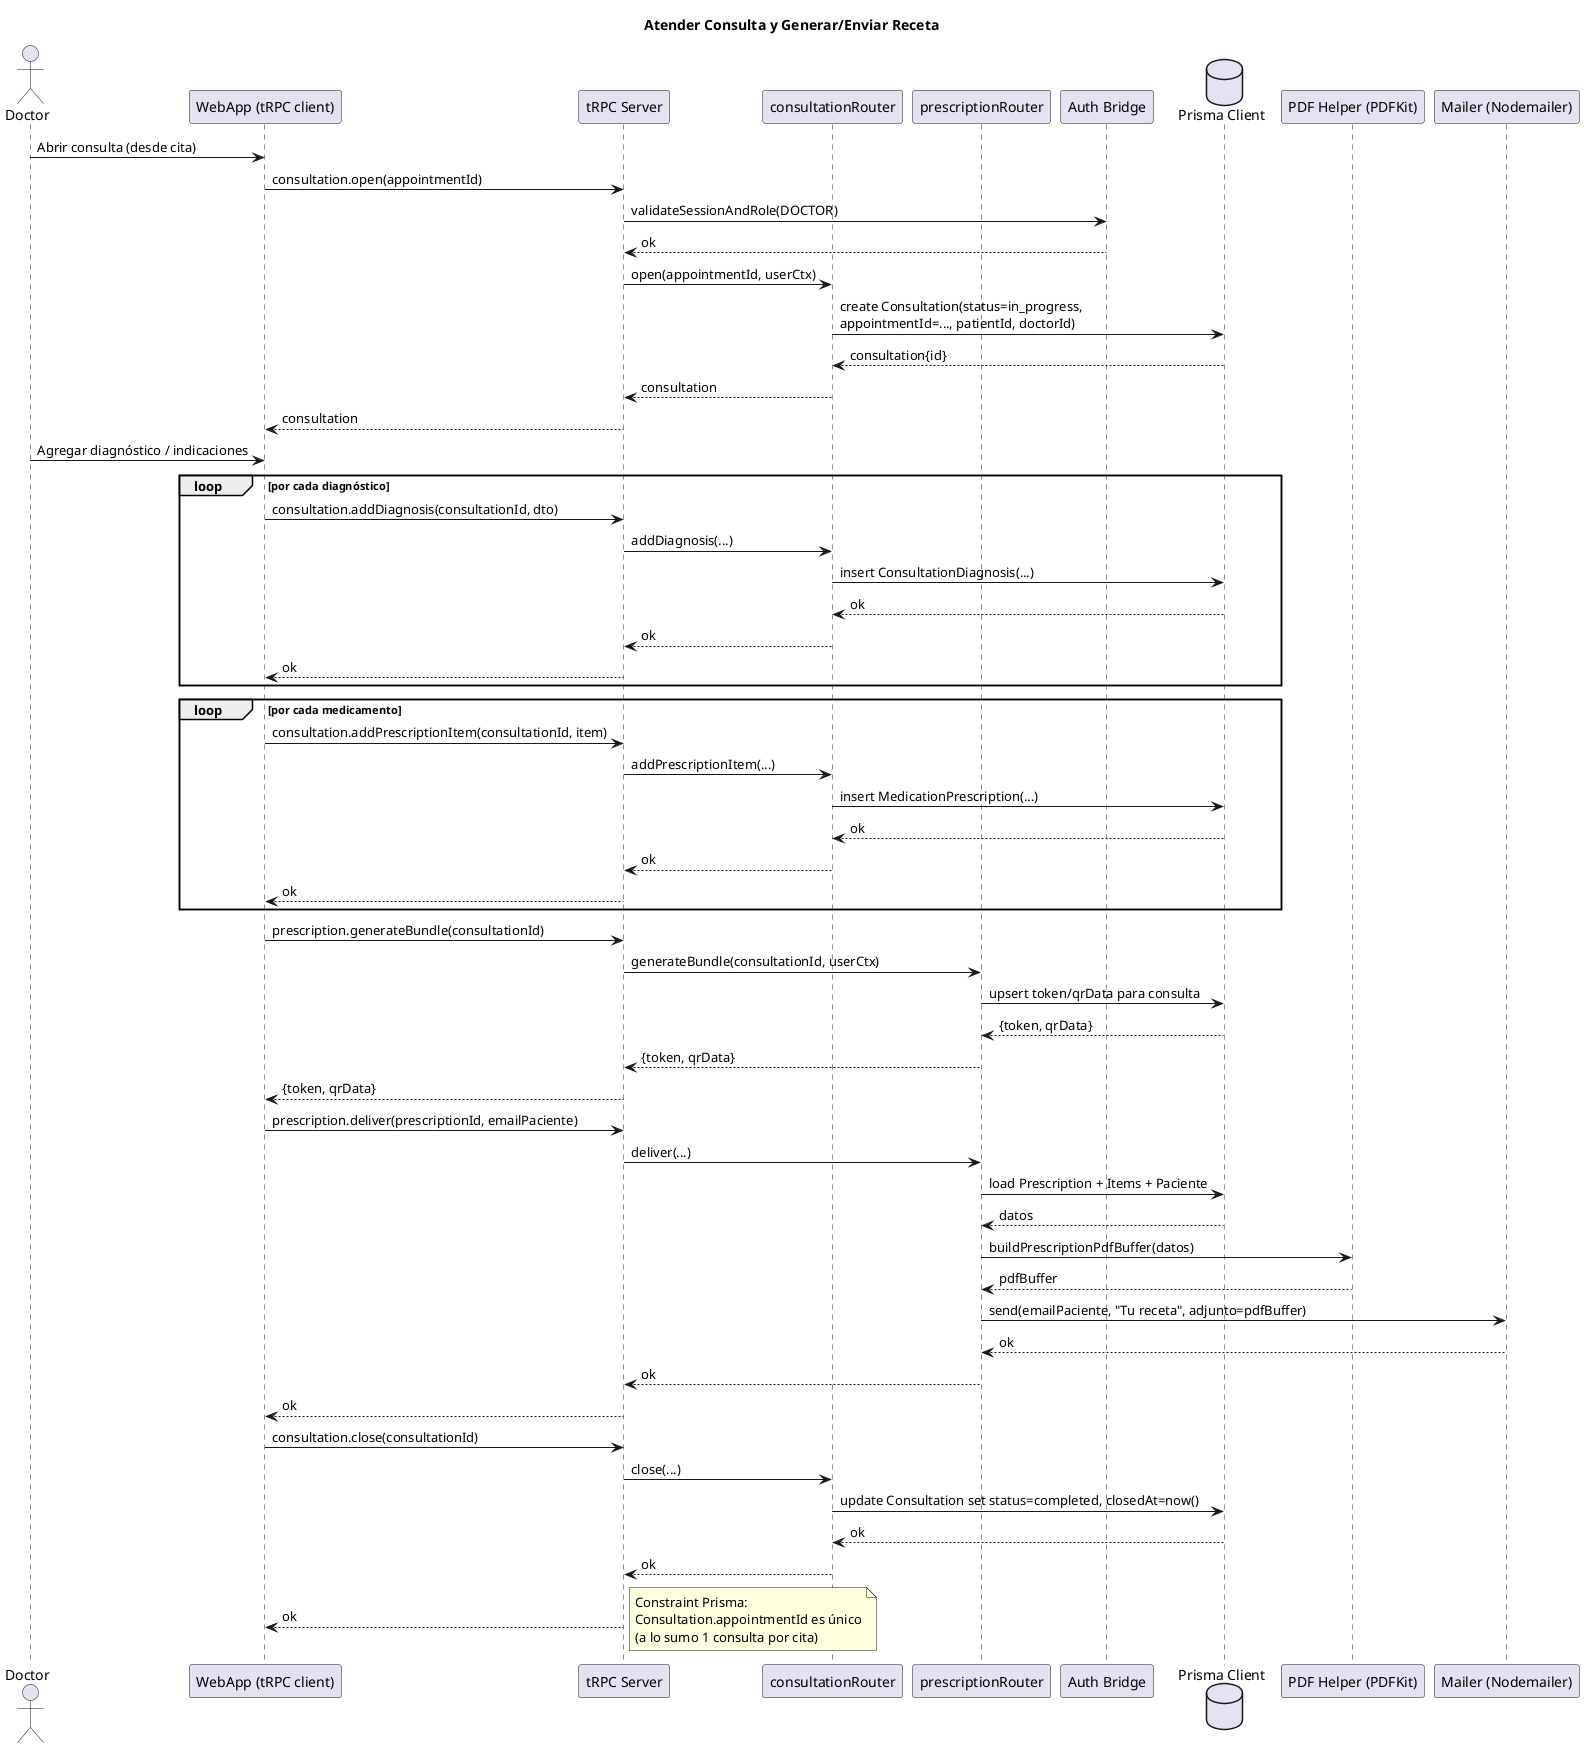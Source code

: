 @startuml SD-Consulta-Receta
title Atender Consulta y Generar/Enviar Receta

actor "Doctor" as Doc
participant "WebApp (tRPC client)" as UI
participant "tRPC Server" as TRPC
participant "consultationRouter" as Cons
participant "prescriptionRouter" as Pres
participant "Auth Bridge" as Auth
database "Prisma Client" as DB
participant "PDF Helper (PDFKit)" as PDF
participant "Mailer (Nodemailer)" as Mailer

' Abrir consulta
Doc -> UI : Abrir consulta (desde cita)
UI -> TRPC : consultation.open(appointmentId)
TRPC -> Auth : validateSessionAndRole(DOCTOR)
Auth --> TRPC : ok
TRPC -> Cons : open(appointmentId, userCtx)
Cons -> DB : create Consultation(status=in_progress,\nappointmentId=..., patientId, doctorId)
DB --> Cons : consultation{id}
Cons --> TRPC : consultation
TRPC --> UI : consultation

' Diagnóstico e indicaciones
Doc -> UI : Agregar diagnóstico / indicaciones
loop por cada diagnóstico
  UI -> TRPC : consultation.addDiagnosis(consultationId, dto)
  TRPC -> Cons : addDiagnosis(...)
  Cons -> DB : insert ConsultationDiagnosis(...)
  DB --> Cons : ok
  Cons --> TRPC : ok
  TRPC --> UI : ok
end

' Prescripción (ítems)
loop por cada medicamento
  UI -> TRPC : consultation.addPrescriptionItem(consultationId, item)
  TRPC -> Cons : addPrescriptionItem(...)
  Cons -> DB : insert MedicationPrescription(...)
  DB --> Cons : ok
  Cons --> TRPC : ok
  TRPC --> UI : ok
end

' Generar bundle (token/QR)
UI -> TRPC : prescription.generateBundle(consultationId)
TRPC -> Pres : generateBundle(consultationId, userCtx)
Pres -> DB : upsert token/qrData para consulta
DB --> Pres : {token, qrData}
Pres --> TRPC : {token, qrData}
TRPC --> UI : {token, qrData}

' Enviar PDF por correo
UI -> TRPC : prescription.deliver(prescriptionId, emailPaciente)
TRPC -> Pres : deliver(...)
Pres -> DB : load Prescription + Items + Paciente
DB --> Pres : datos
Pres -> PDF : buildPrescriptionPdfBuffer(datos)
PDF --> Pres : pdfBuffer
Pres -> Mailer : send(emailPaciente, "Tu receta", adjunto=pdfBuffer)
Mailer --> Pres : ok
Pres --> TRPC : ok
TRPC --> UI : ok

' Cerrar consulta
UI -> TRPC : consultation.close(consultationId)
TRPC -> Cons : close(...)
Cons -> DB : update Consultation set status=completed, closedAt=now()
DB --> Cons : ok
Cons --> TRPC : ok
TRPC --> UI : ok

note right
  Constraint Prisma:
  Consultation.appointmentId es único
  (a lo sumo 1 consulta por cita)
end note
@enduml
